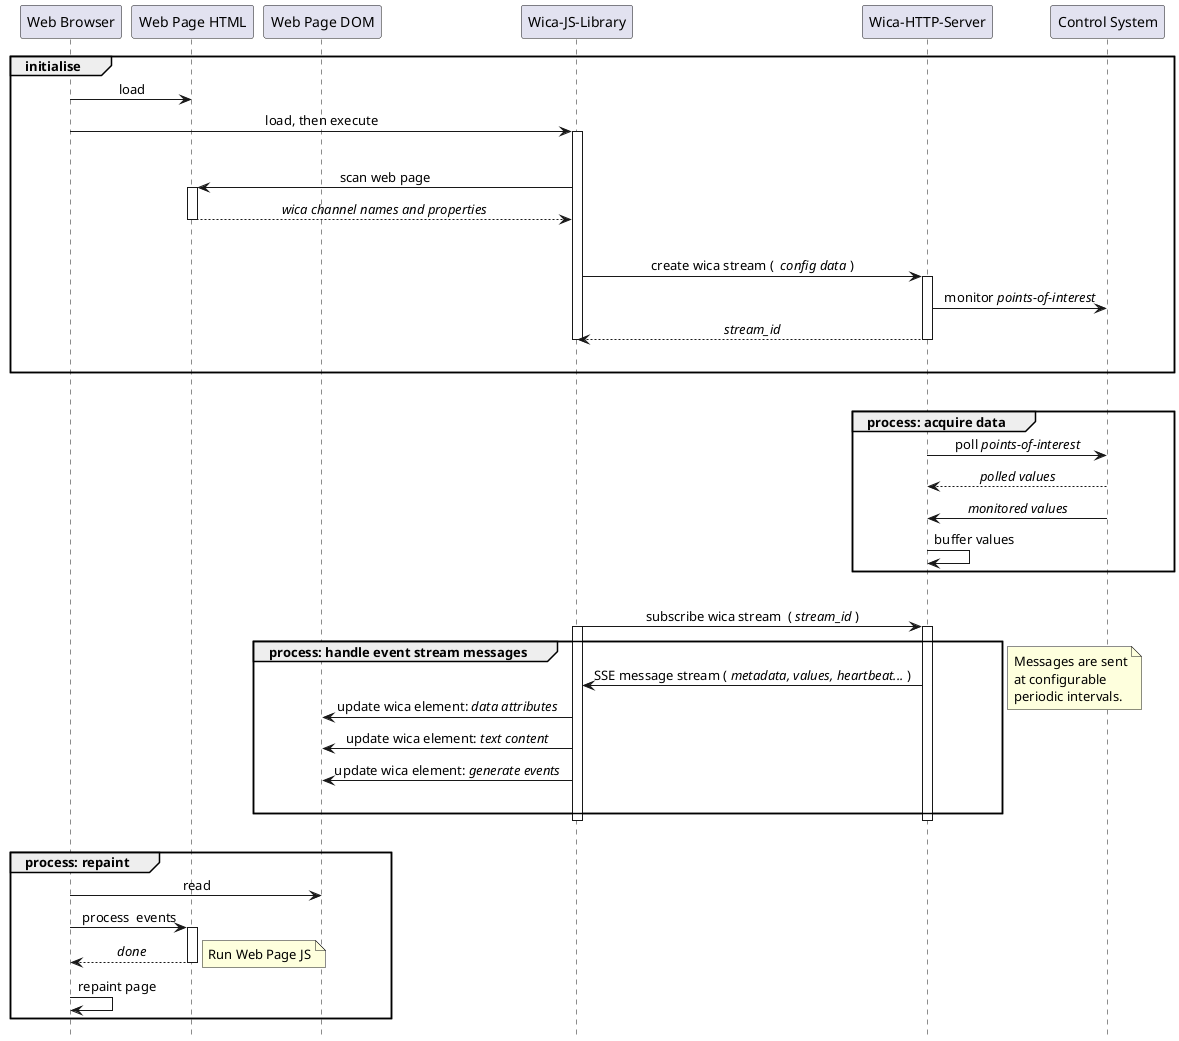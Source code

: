 ' This is a Plant UML Sequence Diagram that illustrates the basic Wica Page Update Sequence.
' See here: http://plantuml.com/sequence-diagram for further information.

' Publication procedure is as follows:
' (a) Copy and Paste contents of this page into the live editor here: http://plantuml.com/plantuml/uml/
' (b) Obtain the SVG Link to the rendered image and shorten it using the TinyUrl Service here: https://tinyurl.com/
' (c) Embed the resulting tiny link in the README.md file.

@startuml

participant "Web Browser"
participant "Web Page HTML"
participant "Web Page DOM"
participant "Wica-JS-Library"
participant "Wica-HTTP-Server"
participant "Control System"

hide footbox
skinparam sequenceMessageAlign center
' skinparam monochrome true

group initialise
"Web Browser" -> "Web Page HTML" : load
"Web Browser" -> "Wica-JS-Library" : load, then execute
|||
activate "Wica-JS-Library"
"Wica-JS-Library" -> "Web Page HTML"  : scan web page
activate "Web Page HTML"
return // wica channel names and properties//
|||
"Wica-JS-Library" -> "Wica-HTTP-Server" : create wica stream ( // config data// )
activate "Wica-HTTP-Server"
    "Wica-HTTP-Server" -> "Control System" : monitor //points-of-interest//
return //stream_id//
deactivate "Wica-JS-Library"
|||
end
|||
group process: acquire data
    "Wica-HTTP-Server" -> "Control System" : poll //points-of-interest//
    return //polled values//
        "Control System" -> "Wica-HTTP-Server" : //monitored values//
    "Wica-HTTP-Server" -> "Wica-HTTP-Server" : buffer values
end
|||
"Wica-JS-Library" -> "Wica-HTTP-Server" : subscribe wica stream  ( //stream_id// )
activate "Wica-JS-Library"
activate "Wica-HTTP-Server"
group process: handle event stream messages
    "Wica-HTTP-Server" -> "Wica-JS-Library" : SSE message stream ( //metadata, values, heartbeat...// )
    "Wica-JS-Library" -> "Web Page DOM" : update wica element: //data attributes//
    "Wica-JS-Library" -> "Web Page DOM" : update wica element: //text content//
    "Wica-JS-Library" -> "Web Page DOM" : update wica element: //generate events//
|||
end
note left: Messages are sent\nat configurable\nperiodic intervals.
deactivate "Wica-JS-Library"
deactivate "Wica-HTTP-Server"
|||
group process: repaint
    "Web Browser" -> "Web Page DOM" : read
    "Web Browser" -> "Web Page HTML" : process  events
    activate "Web Page HTML"
    return //done//
    note right: Run Web Page JS
    "Web Browser" -> "Web Browser" : repaint page
end

@enduml
